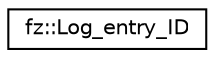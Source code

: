 digraph "Graphical Class Hierarchy"
{
 // LATEX_PDF_SIZE
  edge [fontname="Helvetica",fontsize="10",labelfontname="Helvetica",labelfontsize="10"];
  node [fontname="Helvetica",fontsize="10",shape=record];
  rankdir="LR";
  Node0 [label="fz::Log_entry_ID",height=0.2,width=0.4,color="black", fillcolor="white", style="filled",URL="$classfz_1_1Log__entry__ID.html",tooltip=" "];
}
